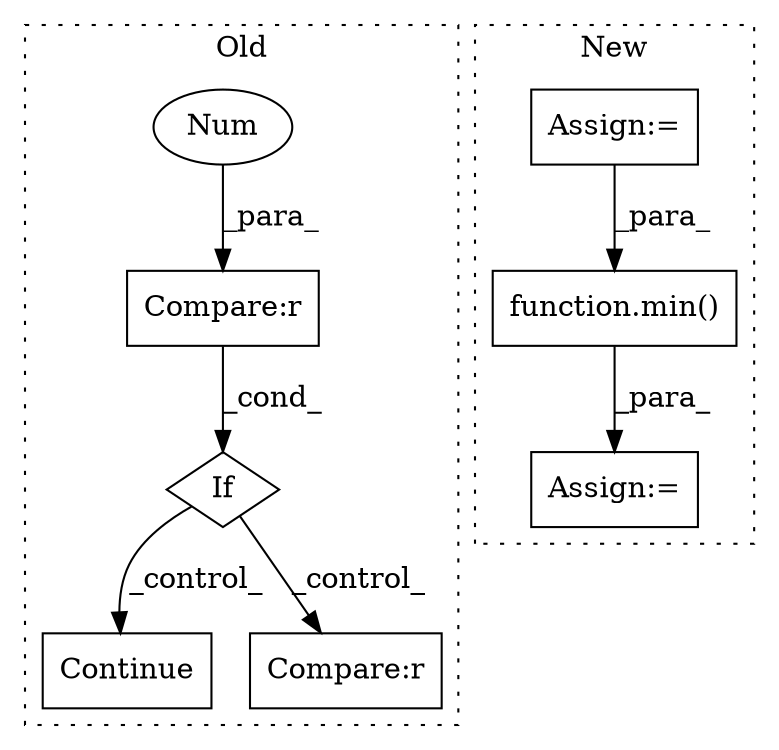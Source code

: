 digraph G {
subgraph cluster0 {
1 [label="Continue" a="43" s="18301" l="8" shape="box"];
3 [label="If" a="96" s="18093" l="3" shape="diamond"];
4 [label="Compare:r" a="40" s="18168" l="11" shape="box"];
7 [label="Num" a="76" s="18178" l="1" shape="ellipse"];
8 [label="Compare:r" a="40" s="18519" l="23" shape="box"];
label = "Old";
style="dotted";
}
subgraph cluster1 {
2 [label="function.min()" a="75" s="18325,18351" l="4,1" shape="box"];
5 [label="Assign:=" a="68" s="18496" l="3" shape="box"];
6 [label="Assign:=" a="68" s="18102" l="3" shape="box"];
label = "New";
style="dotted";
}
2 -> 5 [label="_para_"];
3 -> 8 [label="_control_"];
3 -> 1 [label="_control_"];
4 -> 3 [label="_cond_"];
6 -> 2 [label="_para_"];
7 -> 4 [label="_para_"];
}